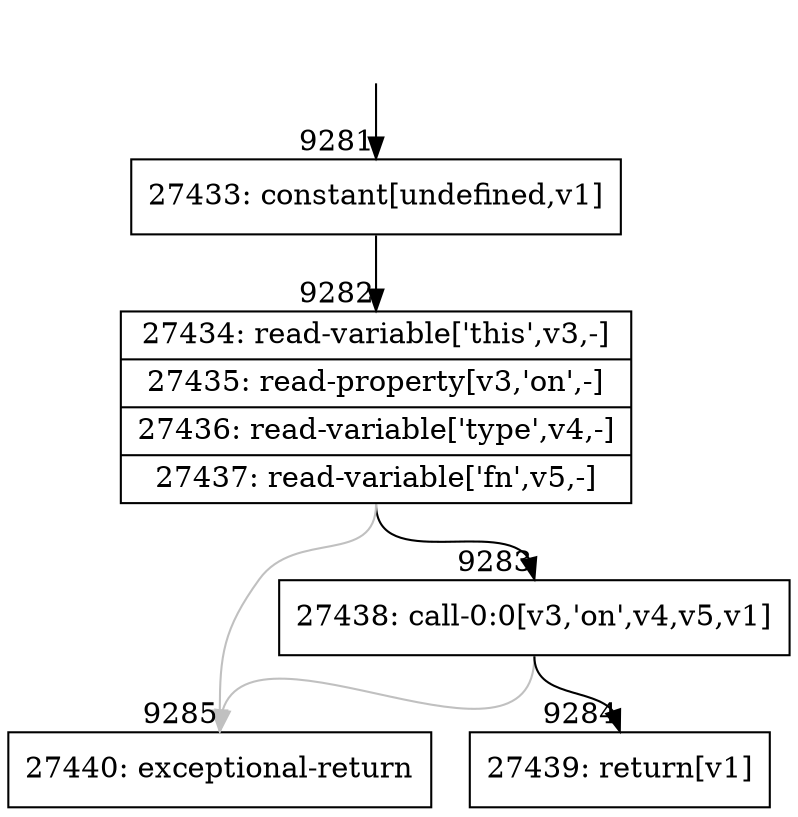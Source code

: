 digraph {
rankdir="TD"
BB_entry575[shape=none,label=""];
BB_entry575 -> BB9281 [tailport=s, headport=n, headlabel="    9281"]
BB9281 [shape=record label="{27433: constant[undefined,v1]}" ] 
BB9281 -> BB9282 [tailport=s, headport=n, headlabel="      9282"]
BB9282 [shape=record label="{27434: read-variable['this',v3,-]|27435: read-property[v3,'on',-]|27436: read-variable['type',v4,-]|27437: read-variable['fn',v5,-]}" ] 
BB9282 -> BB9283 [tailport=s, headport=n, headlabel="      9283"]
BB9282 -> BB9285 [tailport=s, headport=n, color=gray, headlabel="      9285"]
BB9283 [shape=record label="{27438: call-0:0[v3,'on',v4,v5,v1]}" ] 
BB9283 -> BB9284 [tailport=s, headport=n, headlabel="      9284"]
BB9283 -> BB9285 [tailport=s, headport=n, color=gray]
BB9284 [shape=record label="{27439: return[v1]}" ] 
BB9285 [shape=record label="{27440: exceptional-return}" ] 
}
